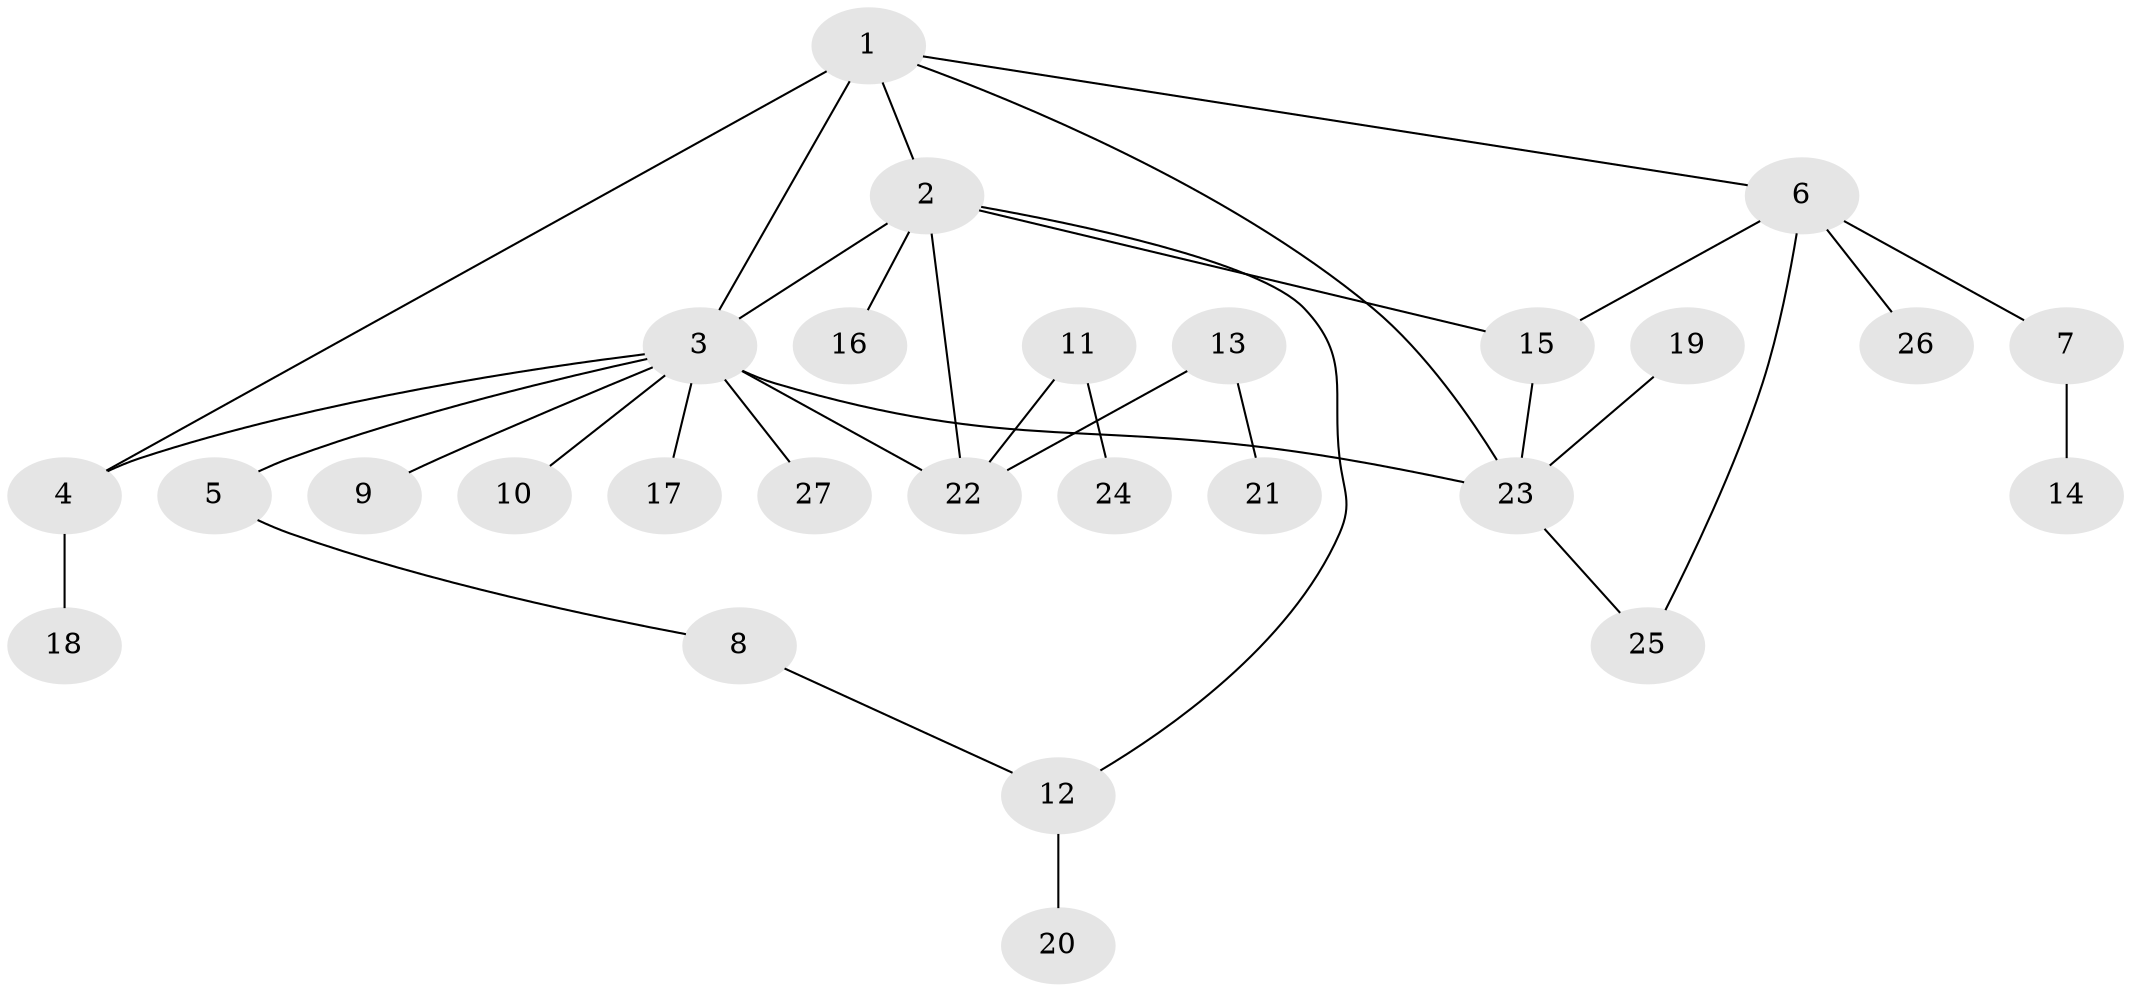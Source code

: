 // original degree distribution, {5: 0.05660377358490566, 3: 0.1320754716981132, 7: 0.05660377358490566, 2: 0.2641509433962264, 6: 0.03773584905660377, 4: 0.018867924528301886, 1: 0.4339622641509434}
// Generated by graph-tools (version 1.1) at 2025/50/03/09/25 03:50:40]
// undirected, 27 vertices, 34 edges
graph export_dot {
graph [start="1"]
  node [color=gray90,style=filled];
  1;
  2;
  3;
  4;
  5;
  6;
  7;
  8;
  9;
  10;
  11;
  12;
  13;
  14;
  15;
  16;
  17;
  18;
  19;
  20;
  21;
  22;
  23;
  24;
  25;
  26;
  27;
  1 -- 2 [weight=1.0];
  1 -- 3 [weight=2.0];
  1 -- 4 [weight=1.0];
  1 -- 6 [weight=1.0];
  1 -- 23 [weight=1.0];
  2 -- 3 [weight=1.0];
  2 -- 12 [weight=1.0];
  2 -- 15 [weight=1.0];
  2 -- 16 [weight=1.0];
  2 -- 22 [weight=1.0];
  3 -- 4 [weight=1.0];
  3 -- 5 [weight=1.0];
  3 -- 9 [weight=1.0];
  3 -- 10 [weight=1.0];
  3 -- 17 [weight=1.0];
  3 -- 22 [weight=1.0];
  3 -- 23 [weight=2.0];
  3 -- 27 [weight=1.0];
  4 -- 18 [weight=1.0];
  5 -- 8 [weight=1.0];
  6 -- 7 [weight=1.0];
  6 -- 15 [weight=1.0];
  6 -- 25 [weight=1.0];
  6 -- 26 [weight=1.0];
  7 -- 14 [weight=1.0];
  8 -- 12 [weight=1.0];
  11 -- 22 [weight=1.0];
  11 -- 24 [weight=1.0];
  12 -- 20 [weight=1.0];
  13 -- 21 [weight=1.0];
  13 -- 22 [weight=1.0];
  15 -- 23 [weight=1.0];
  19 -- 23 [weight=1.0];
  23 -- 25 [weight=1.0];
}
